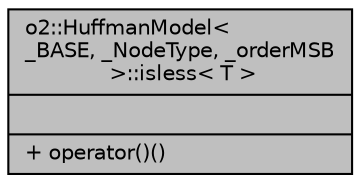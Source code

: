 digraph "o2::HuffmanModel&lt; _BASE, _NodeType, _orderMSB &gt;::isless&lt; T &gt;"
{
 // INTERACTIVE_SVG=YES
  bgcolor="transparent";
  edge [fontname="Helvetica",fontsize="10",labelfontname="Helvetica",labelfontsize="10"];
  node [fontname="Helvetica",fontsize="10",shape=record];
  Node1 [label="{o2::HuffmanModel\< \l_BASE, _NodeType, _orderMSB\l \>::isless\< T \>\n||+ operator()()\l}",height=0.2,width=0.4,color="black", fillcolor="grey75", style="filled" fontcolor="black"];
}
